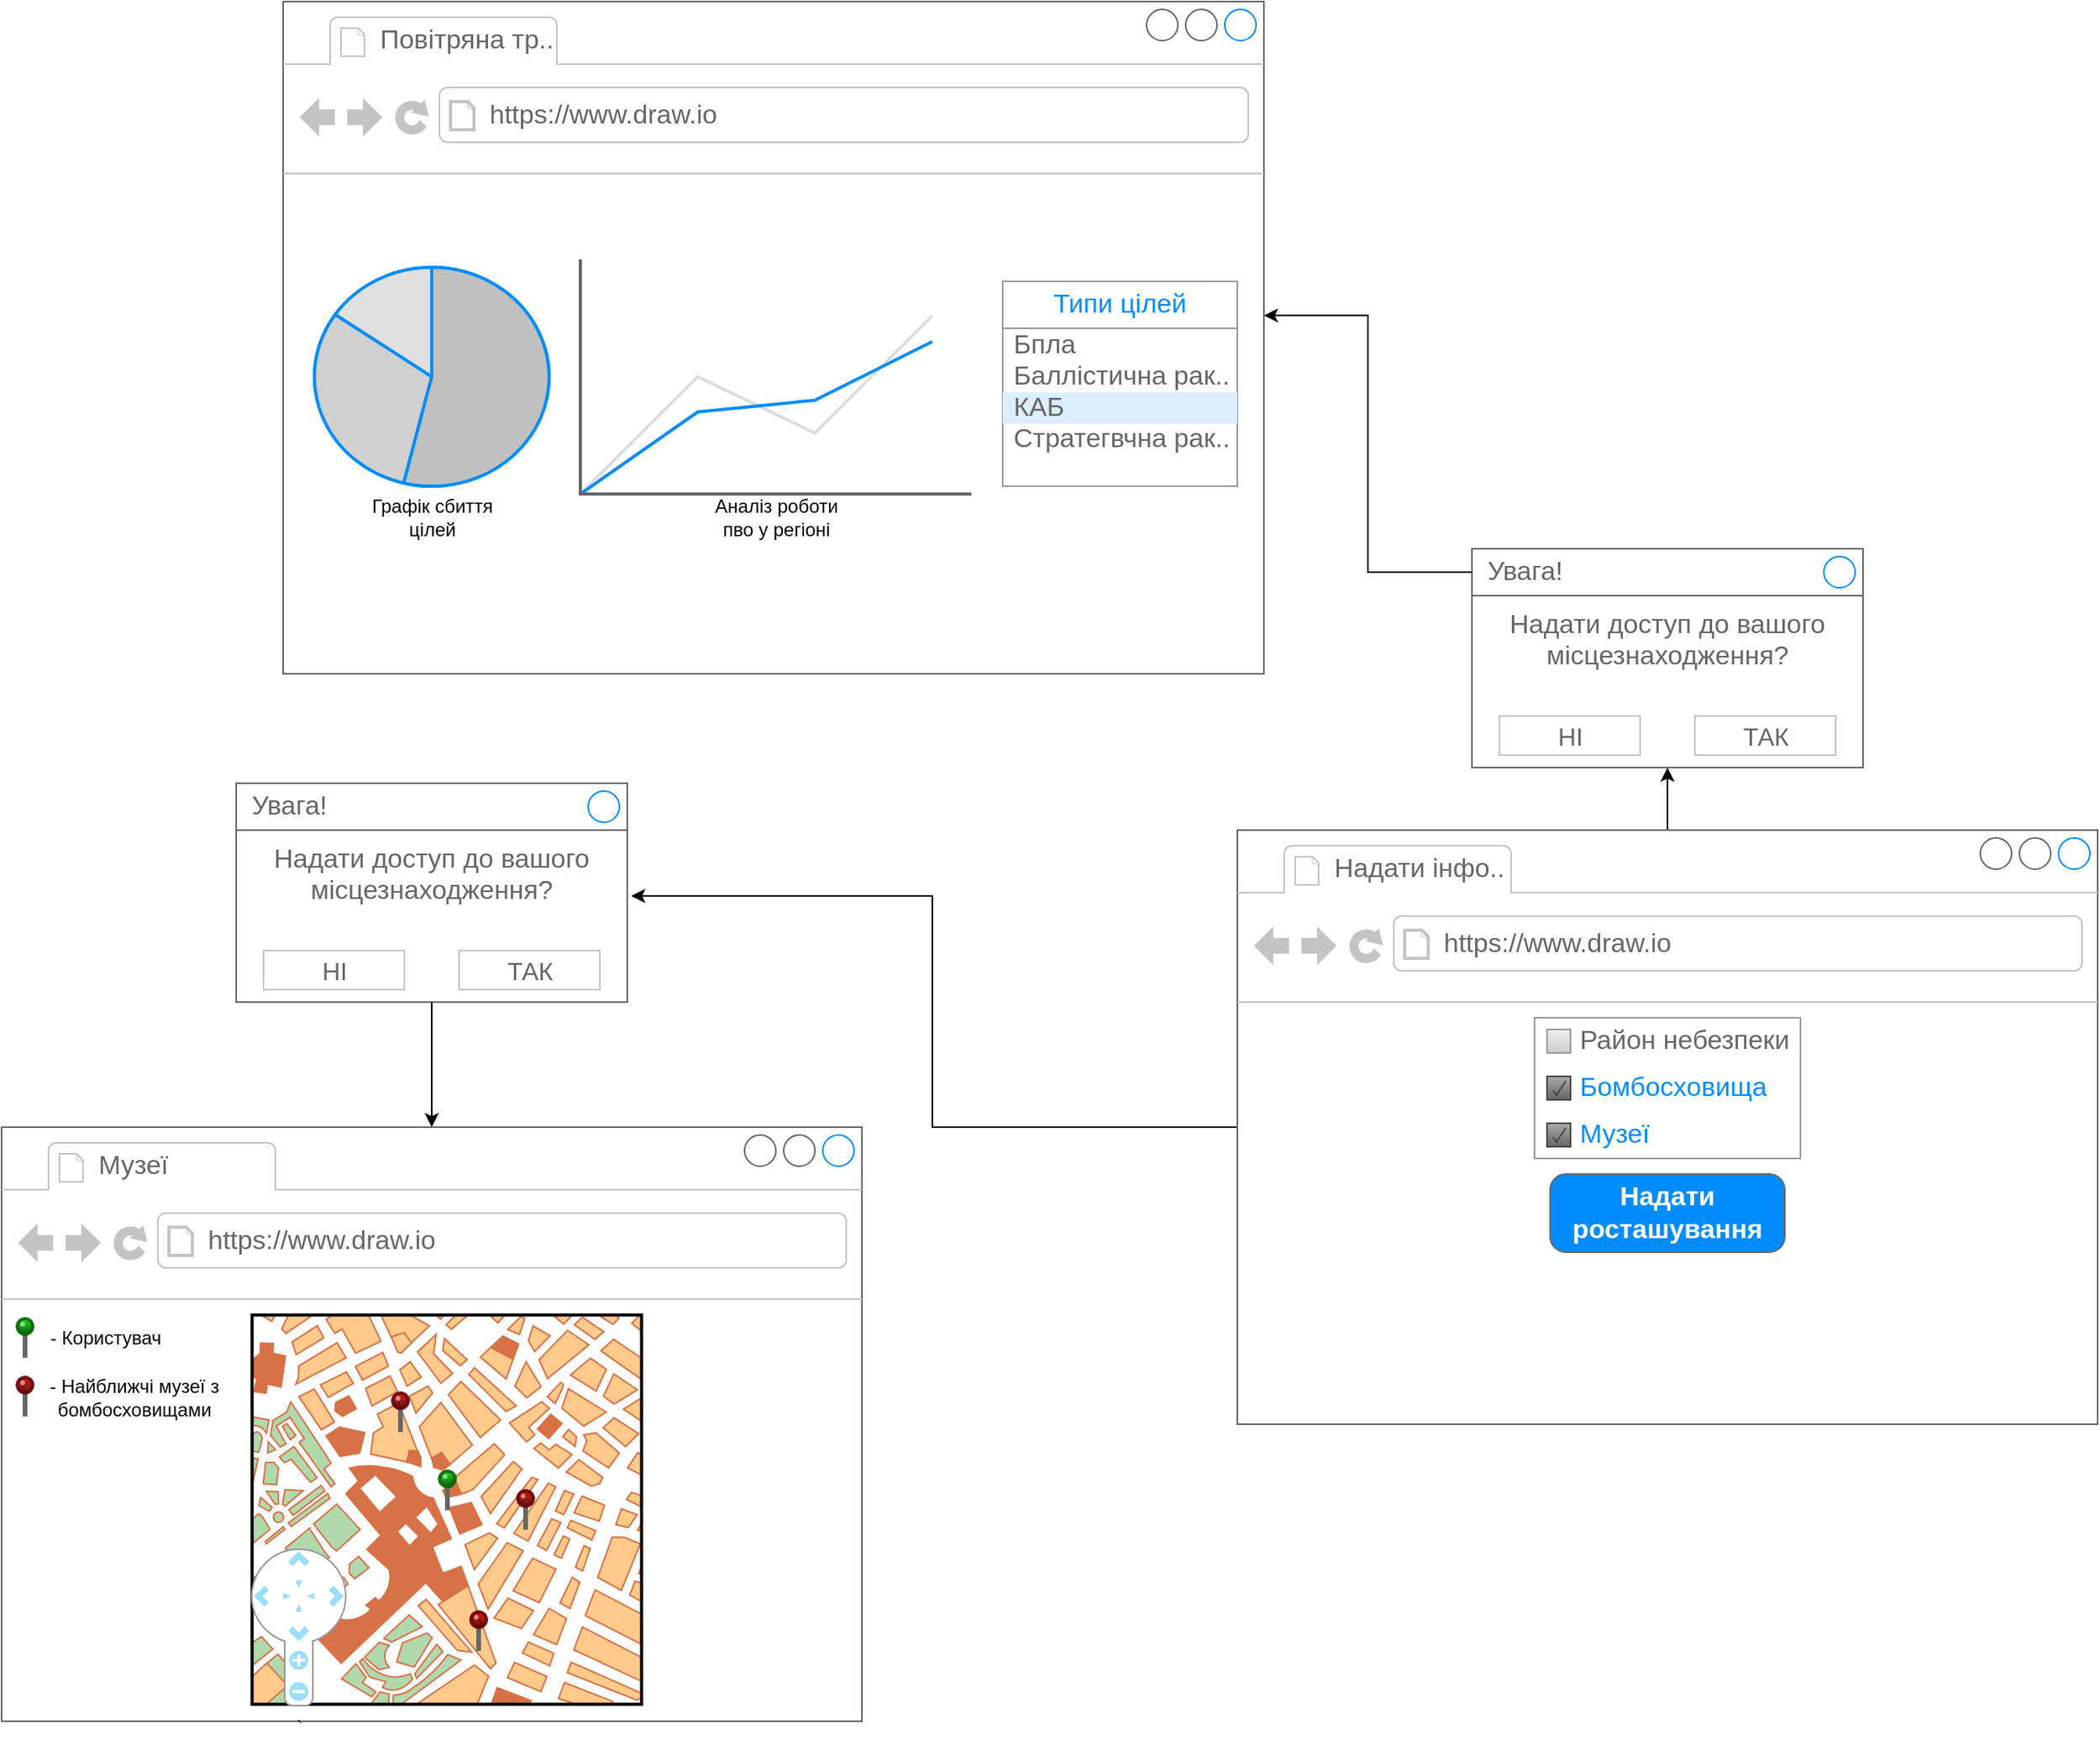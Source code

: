 <mxfile version="24.2.1" type="device">
  <diagram id="6rh-yDU9bg9o7tC9YSz5" name="Страница 1">
    <mxGraphModel dx="1358" dy="595" grid="1" gridSize="10" guides="1" tooltips="1" connect="1" arrows="1" fold="1" page="1" pageScale="1" pageWidth="827" pageHeight="1169" math="0" shadow="0">
      <root>
        <mxCell id="0" />
        <mxCell id="1" parent="0" />
        <mxCell id="Vda55GG6UmR4BVVqgREp-3" style="edgeStyle=orthogonalEdgeStyle;rounded=0;orthogonalLoop=1;jettySize=auto;html=1;" edge="1" parent="1" source="sW3L8a6gKehlJSTnEHbh-6" target="sW3L8a6gKehlJSTnEHbh-83">
          <mxGeometry relative="1" as="geometry" />
        </mxCell>
        <mxCell id="sW3L8a6gKehlJSTnEHbh-6" value="" style="strokeWidth=1;shadow=0;dashed=0;align=center;html=1;shape=mxgraph.mockup.containers.browserWindow;rSize=0;strokeColor=#666666;strokeColor2=#008cff;strokeColor3=#c4c4c4;mainText=,;recursiveResize=0;" parent="1" vertex="1">
          <mxGeometry x="810" y="580" width="550" height="380" as="geometry" />
        </mxCell>
        <mxCell id="sW3L8a6gKehlJSTnEHbh-7" value="Надати інфо.." style="strokeWidth=1;shadow=0;dashed=0;align=center;html=1;shape=mxgraph.mockup.containers.anchor;fontSize=17;fontColor=#666666;align=left;" parent="sW3L8a6gKehlJSTnEHbh-6" vertex="1">
          <mxGeometry x="60" y="12" width="110" height="26" as="geometry" />
        </mxCell>
        <mxCell id="sW3L8a6gKehlJSTnEHbh-8" value="https://www.draw.io" style="strokeWidth=1;shadow=0;dashed=0;align=center;html=1;shape=mxgraph.mockup.containers.anchor;rSize=0;fontSize=17;fontColor=#666666;align=left;" parent="sW3L8a6gKehlJSTnEHbh-6" vertex="1">
          <mxGeometry x="130" y="60" width="250" height="26" as="geometry" />
        </mxCell>
        <mxCell id="sW3L8a6gKehlJSTnEHbh-1" value="" style="strokeWidth=1;shadow=0;dashed=0;align=center;html=1;shape=mxgraph.mockup.forms.rrect;rSize=0;strokeColor=#999999;fillColor=#ffffff;recursiveResize=0;" parent="sW3L8a6gKehlJSTnEHbh-6" vertex="1">
          <mxGeometry x="190" y="120" width="170" height="90" as="geometry" />
        </mxCell>
        <mxCell id="sW3L8a6gKehlJSTnEHbh-2" value="Чистота повітря" style="strokeWidth=1;shadow=0;dashed=0;align=center;html=1;shape=mxgraph.mockup.forms.rrect;rSize=0;fillColor=#eeeeee;strokeColor=#999999;gradientColor=#cccccc;align=left;spacingLeft=4;fontSize=17;fontColor=#666666;labelPosition=right;" parent="sW3L8a6gKehlJSTnEHbh-1" vertex="1">
          <mxGeometry x="8" y="7.5" width="15" height="15" as="geometry" />
        </mxCell>
        <mxCell id="sW3L8a6gKehlJSTnEHbh-3" value="&lt;span style=&quot;color: rgb(0, 140, 255);&quot;&gt;Музеї&lt;/span&gt;" style="strokeWidth=1;shadow=0;dashed=0;align=center;html=1;shape=mxgraph.mockup.forms.rrect;rSize=0;fillColor=#eeeeee;strokeColor=#999999;gradientColor=#cccccc;align=left;spacingLeft=4;fontSize=17;fontColor=#666666;labelPosition=right;" parent="sW3L8a6gKehlJSTnEHbh-1" vertex="1">
          <mxGeometry x="8" y="37.5" width="15" height="15" as="geometry" />
        </mxCell>
        <mxCell id="sW3L8a6gKehlJSTnEHbh-4" value="Музеї" style="strokeWidth=1;shadow=0;dashed=0;align=center;html=1;shape=mxgraph.mockup.forms.checkbox;rSize=0;resizable=0;fillColor=#aaaaaa;strokeColor=#444444;gradientColor=#666666;align=left;spacingLeft=4;fontSize=17;fontColor=#008cff;labelPosition=right;" parent="sW3L8a6gKehlJSTnEHbh-1" vertex="1">
          <mxGeometry x="8" y="67.5" width="15" height="15" as="geometry" />
        </mxCell>
        <mxCell id="sW3L8a6gKehlJSTnEHbh-9" value="Надати ростошування" style="strokeWidth=1;shadow=0;dashed=0;align=center;html=1;shape=mxgraph.mockup.buttons.button;strokeColor=#666666;fontColor=#ffffff;mainText=;buttonStyle=round;fontSize=17;fontStyle=1;fillColor=#008cff;whiteSpace=wrap;" parent="sW3L8a6gKehlJSTnEHbh-6" vertex="1">
          <mxGeometry x="200" y="220" width="150" height="50" as="geometry" />
        </mxCell>
        <mxCell id="sW3L8a6gKehlJSTnEHbh-54" value="" style="strokeWidth=1;shadow=0;dashed=0;align=center;html=1;shape=mxgraph.mockup.containers.browserWindow;rSize=0;strokeColor=#666666;strokeColor2=#008cff;strokeColor3=#c4c4c4;mainText=,;recursiveResize=0;" parent="1" vertex="1">
          <mxGeometry x="20" y="770" width="550" height="380" as="geometry" />
        </mxCell>
        <mxCell id="sW3L8a6gKehlJSTnEHbh-55" value="Музеї" style="strokeWidth=1;shadow=0;dashed=0;align=center;html=1;shape=mxgraph.mockup.containers.anchor;fontSize=17;fontColor=#666666;align=left;" parent="sW3L8a6gKehlJSTnEHbh-54" vertex="1">
          <mxGeometry x="60" y="12" width="110" height="26" as="geometry" />
        </mxCell>
        <mxCell id="sW3L8a6gKehlJSTnEHbh-56" value="https://www.draw.io" style="strokeWidth=1;shadow=0;dashed=0;align=center;html=1;shape=mxgraph.mockup.containers.anchor;rSize=0;fontSize=17;fontColor=#666666;align=left;" parent="sW3L8a6gKehlJSTnEHbh-54" vertex="1">
          <mxGeometry x="130" y="60" width="250" height="26" as="geometry" />
        </mxCell>
        <mxCell id="sW3L8a6gKehlJSTnEHbh-57" value="" style="verticalLabelPosition=bottom;shadow=0;dashed=0;align=center;html=1;verticalAlign=top;strokeWidth=1;shape=mxgraph.mockup.misc.map;" parent="sW3L8a6gKehlJSTnEHbh-54" vertex="1">
          <mxGeometry x="160" y="120" width="250" height="250" as="geometry" />
        </mxCell>
        <mxCell id="sW3L8a6gKehlJSTnEHbh-58" value="" style="verticalLabelPosition=top;shadow=0;dashed=0;align=center;html=1;verticalAlign=bottom;strokeWidth=1;shape=mxgraph.mockup.misc.pin;fillColor2=#dd0000;fillColor3=#440000;strokeColor=#660000;" parent="sW3L8a6gKehlJSTnEHbh-54" vertex="1">
          <mxGeometry x="250" y="170" width="10" height="25" as="geometry" />
        </mxCell>
        <mxCell id="sW3L8a6gKehlJSTnEHbh-59" value="" style="verticalLabelPosition=top;shadow=0;dashed=0;align=center;html=1;verticalAlign=bottom;strokeWidth=1;shape=mxgraph.mockup.misc.pin;fillColor2=#dd0000;fillColor3=#440000;strokeColor=#660000;" parent="sW3L8a6gKehlJSTnEHbh-54" vertex="1">
          <mxGeometry x="330" y="232.5" width="10" height="25" as="geometry" />
        </mxCell>
        <mxCell id="sW3L8a6gKehlJSTnEHbh-61" value="&amp;nbsp;- Користувач" style="text;html=1;strokeColor=none;fillColor=none;align=center;verticalAlign=middle;whiteSpace=wrap;rounded=0;" parent="sW3L8a6gKehlJSTnEHbh-54" vertex="1">
          <mxGeometry x="10" y="120" width="110" height="30" as="geometry" />
        </mxCell>
        <mxCell id="sW3L8a6gKehlJSTnEHbh-63" value="" style="verticalLabelPosition=top;shadow=0;dashed=0;align=center;html=1;verticalAlign=bottom;strokeWidth=1;shape=mxgraph.mockup.misc.pin;fillColor2=#dd0000;fillColor3=#440000;strokeColor=#660000;" parent="sW3L8a6gKehlJSTnEHbh-54" vertex="1">
          <mxGeometry x="10" y="160" width="10" height="25" as="geometry" />
        </mxCell>
        <mxCell id="sW3L8a6gKehlJSTnEHbh-64" value="- Найближчі музеї з бомбосховищами" style="text;html=1;strokeColor=none;fillColor=none;align=center;verticalAlign=middle;whiteSpace=wrap;rounded=0;" parent="sW3L8a6gKehlJSTnEHbh-54" vertex="1">
          <mxGeometry x="10" y="157.5" width="150" height="30" as="geometry" />
        </mxCell>
        <mxCell id="Vda55GG6UmR4BVVqgREp-7" value="`" style="verticalLabelPosition=bottom;shadow=0;dashed=0;align=center;html=1;verticalAlign=top;strokeWidth=1;shape=mxgraph.mockup.navigation.mapNavigator;fillColor2=#99ddff;strokeColor2=none;strokeColor3=#ffffff;strokeColor=#999999;" vertex="1" parent="sW3L8a6gKehlJSTnEHbh-54">
          <mxGeometry x="160" y="270" width="60" height="100" as="geometry" />
        </mxCell>
        <mxCell id="Vda55GG6UmR4BVVqgREp-9" value="" style="verticalLabelPosition=top;shadow=0;dashed=0;align=center;html=1;verticalAlign=bottom;strokeWidth=1;shape=mxgraph.mockup.misc.pin;fillColor2=#00dd00;fillColor3=#004400;strokeColor=#006600;" vertex="1" parent="sW3L8a6gKehlJSTnEHbh-54">
          <mxGeometry x="280" y="220" width="10" height="25" as="geometry" />
        </mxCell>
        <mxCell id="Vda55GG6UmR4BVVqgREp-10" value="" style="verticalLabelPosition=top;shadow=0;dashed=0;align=center;html=1;verticalAlign=bottom;strokeWidth=1;shape=mxgraph.mockup.misc.pin;fillColor2=#00dd00;fillColor3=#004400;strokeColor=#006600;" vertex="1" parent="sW3L8a6gKehlJSTnEHbh-54">
          <mxGeometry x="10" y="122.5" width="10" height="25" as="geometry" />
        </mxCell>
        <mxCell id="Vda55GG6UmR4BVVqgREp-65" value="" style="verticalLabelPosition=top;shadow=0;dashed=0;align=center;html=1;verticalAlign=bottom;strokeWidth=1;shape=mxgraph.mockup.misc.pin;fillColor2=#dd0000;fillColor3=#440000;strokeColor=#660000;" vertex="1" parent="sW3L8a6gKehlJSTnEHbh-54">
          <mxGeometry x="300" y="310" width="10" height="25" as="geometry" />
        </mxCell>
        <mxCell id="sW3L8a6gKehlJSTnEHbh-65" value="Надати доступ до вашого місцезнаходження?" style="strokeWidth=1;shadow=0;dashed=0;align=center;html=1;shape=mxgraph.mockup.containers.rrect;rSize=0;strokeColor=#666666;fontColor=#666666;fontSize=17;verticalAlign=top;whiteSpace=wrap;fillColor=#ffffff;spacingTop=32;" parent="1" vertex="1">
          <mxGeometry x="170" y="550" width="250" height="140" as="geometry" />
        </mxCell>
        <mxCell id="sW3L8a6gKehlJSTnEHbh-66" value="Увага!" style="strokeWidth=1;shadow=0;dashed=0;align=center;html=1;shape=mxgraph.mockup.containers.rrect;rSize=0;fontSize=17;fontColor=#666666;strokeColor=#666666;align=left;spacingLeft=8;fillColor=none;resizeWidth=1;" parent="sW3L8a6gKehlJSTnEHbh-65" vertex="1">
          <mxGeometry width="250" height="30" relative="1" as="geometry" />
        </mxCell>
        <mxCell id="sW3L8a6gKehlJSTnEHbh-67" value="" style="shape=ellipse;strokeColor=#008cff;resizable=0;fillColor=none;html=1;" parent="sW3L8a6gKehlJSTnEHbh-66" vertex="1">
          <mxGeometry x="1" y="0.5" width="20" height="20" relative="1" as="geometry">
            <mxPoint x="-25" y="-10" as="offset" />
          </mxGeometry>
        </mxCell>
        <mxCell id="sW3L8a6gKehlJSTnEHbh-68" value="НІ" style="strokeWidth=1;shadow=0;dashed=0;align=center;html=1;shape=mxgraph.mockup.containers.rrect;rSize=0;fontSize=16;fontColor=#666666;strokeColor=#c4c4c4;whiteSpace=wrap;fillColor=none;" parent="sW3L8a6gKehlJSTnEHbh-65" vertex="1">
          <mxGeometry x="0.25" y="1" width="90" height="25" relative="1" as="geometry">
            <mxPoint x="-45" y="-33" as="offset" />
          </mxGeometry>
        </mxCell>
        <mxCell id="sW3L8a6gKehlJSTnEHbh-69" value="ТАК" style="strokeWidth=1;shadow=0;dashed=0;align=center;html=1;shape=mxgraph.mockup.containers.rrect;rSize=0;fontSize=16;fontColor=#666666;strokeColor=#c4c4c4;whiteSpace=wrap;fillColor=none;" parent="sW3L8a6gKehlJSTnEHbh-65" vertex="1">
          <mxGeometry x="0.75" y="1" width="90" height="25" relative="1" as="geometry">
            <mxPoint x="-45" y="-33" as="offset" />
          </mxGeometry>
        </mxCell>
        <mxCell id="sW3L8a6gKehlJSTnEHbh-70" value="" style="endArrow=classic;html=1;rounded=0;exitX=0.5;exitY=1.001;exitDx=0;exitDy=0;exitPerimeter=0;" parent="1" source="sW3L8a6gKehlJSTnEHbh-65" target="sW3L8a6gKehlJSTnEHbh-54" edge="1">
          <mxGeometry width="50" height="50" relative="1" as="geometry">
            <mxPoint x="400" y="860" as="sourcePoint" />
            <mxPoint x="450" y="810" as="targetPoint" />
          </mxGeometry>
        </mxCell>
        <mxCell id="sW3L8a6gKehlJSTnEHbh-72" value="" style="strokeWidth=1;shadow=0;dashed=0;align=center;html=1;shape=mxgraph.mockup.containers.browserWindow;rSize=0;strokeColor=#666666;strokeColor2=#008cff;strokeColor3=#c4c4c4;mainText=,;recursiveResize=0;" parent="1" vertex="1">
          <mxGeometry x="200" y="50" width="627" height="430" as="geometry" />
        </mxCell>
        <mxCell id="sW3L8a6gKehlJSTnEHbh-73" value="Повітряна тр.." style="strokeWidth=1;shadow=0;dashed=0;align=center;html=1;shape=mxgraph.mockup.containers.anchor;fontSize=17;fontColor=#666666;align=left;" parent="sW3L8a6gKehlJSTnEHbh-72" vertex="1">
          <mxGeometry x="60" y="12" width="110" height="26" as="geometry" />
        </mxCell>
        <mxCell id="sW3L8a6gKehlJSTnEHbh-74" value="https://www.draw.io" style="strokeWidth=1;shadow=0;dashed=0;align=center;html=1;shape=mxgraph.mockup.containers.anchor;rSize=0;fontSize=17;fontColor=#666666;align=left;" parent="sW3L8a6gKehlJSTnEHbh-72" vertex="1">
          <mxGeometry x="130" y="60" width="250" height="26" as="geometry" />
        </mxCell>
        <mxCell id="sW3L8a6gKehlJSTnEHbh-90" value="" style="verticalLabelPosition=bottom;shadow=0;dashed=0;align=center;html=1;verticalAlign=top;strokeWidth=1;shape=mxgraph.mockup.graphics.pieChart;strokeColor=#008cff;parts=10,20,35;partColors=#e0e0e0,#d0d0d0,#c0c0c0,#b0b0b0,#a0a0a0;strokeWidth=2;" parent="sW3L8a6gKehlJSTnEHbh-72" vertex="1">
          <mxGeometry x="20" y="170" width="150" height="140" as="geometry" />
        </mxCell>
        <mxCell id="Vda55GG6UmR4BVVqgREp-66" value="" style="strokeWidth=1;shadow=0;dashed=0;align=center;html=1;shape=mxgraph.mockup.forms.rrect;rSize=0;strokeColor=#999999;fillColor=#ffffff;" vertex="1" parent="sW3L8a6gKehlJSTnEHbh-72">
          <mxGeometry x="460" y="180" width="150" height="130" as="geometry" />
        </mxCell>
        <mxCell id="Vda55GG6UmR4BVVqgREp-67" value="Типи цілей" style="strokeWidth=1;shadow=0;dashed=0;align=center;html=1;shape=mxgraph.mockup.forms.rrect;rSize=0;strokeColor=#999999;fontColor=#008cff;fontSize=17;fillColor=#ffffff;resizeWidth=1;whiteSpace=wrap;" vertex="1" parent="Vda55GG6UmR4BVVqgREp-66">
          <mxGeometry width="150" height="30" relative="1" as="geometry">
            <mxPoint y="-1" as="offset" />
          </mxGeometry>
        </mxCell>
        <mxCell id="Vda55GG6UmR4BVVqgREp-68" value="Бпла" style="strokeWidth=1;shadow=0;dashed=0;align=center;html=1;shape=mxgraph.mockup.forms.anchor;fontSize=17;fontColor=#666666;align=left;spacingLeft=5;resizeWidth=1;whiteSpace=wrap;" vertex="1" parent="Vda55GG6UmR4BVVqgREp-66">
          <mxGeometry width="150" height="20" relative="1" as="geometry">
            <mxPoint y="30" as="offset" />
          </mxGeometry>
        </mxCell>
        <mxCell id="Vda55GG6UmR4BVVqgREp-69" value="Баллістична рак.." style="strokeWidth=1;shadow=0;dashed=0;align=center;html=1;shape=mxgraph.mockup.forms.anchor;fontSize=17;fontColor=#666666;align=left;spacingLeft=5;resizeWidth=1;whiteSpace=wrap;" vertex="1" parent="Vda55GG6UmR4BVVqgREp-66">
          <mxGeometry width="150" height="20" relative="1" as="geometry">
            <mxPoint y="50" as="offset" />
          </mxGeometry>
        </mxCell>
        <mxCell id="Vda55GG6UmR4BVVqgREp-70" value="КАБ" style="strokeWidth=1;shadow=0;dashed=0;align=center;html=1;shape=mxgraph.mockup.forms.rrect;rSize=0;fontSize=17;fontColor=#666666;align=left;spacingLeft=5;fillColor=#ddeeff;strokeColor=none;resizeWidth=1;whiteSpace=wrap;" vertex="1" parent="Vda55GG6UmR4BVVqgREp-66">
          <mxGeometry width="150" height="20" relative="1" as="geometry">
            <mxPoint y="70" as="offset" />
          </mxGeometry>
        </mxCell>
        <mxCell id="Vda55GG6UmR4BVVqgREp-71" value="Стратегвчна рак.." style="strokeWidth=1;shadow=0;dashed=0;align=center;html=1;shape=mxgraph.mockup.forms.anchor;fontSize=17;fontColor=#666666;align=left;spacingLeft=5;resizeWidth=1;whiteSpace=wrap;" vertex="1" parent="Vda55GG6UmR4BVVqgREp-66">
          <mxGeometry width="150" height="20" relative="1" as="geometry">
            <mxPoint y="90" as="offset" />
          </mxGeometry>
        </mxCell>
        <mxCell id="Vda55GG6UmR4BVVqgREp-72" value="Графік сбиття цілей" style="text;html=1;align=center;verticalAlign=middle;whiteSpace=wrap;rounded=0;" vertex="1" parent="sW3L8a6gKehlJSTnEHbh-72">
          <mxGeometry x="52.5" y="315" width="85" height="30" as="geometry" />
        </mxCell>
        <mxCell id="Vda55GG6UmR4BVVqgREp-73" value="" style="verticalLabelPosition=bottom;shadow=0;dashed=0;align=center;html=1;verticalAlign=top;strokeWidth=1;shape=mxgraph.mockup.graphics.lineChart;strokeColor=none;strokeColor2=#666666;strokeColor3=#008cff;strokeColor4=#dddddd;" vertex="1" parent="sW3L8a6gKehlJSTnEHbh-72">
          <mxGeometry x="190" y="165" width="250" height="150" as="geometry" />
        </mxCell>
        <mxCell id="Vda55GG6UmR4BVVqgREp-74" value="Аналіз роботи пво у регіоні" style="text;html=1;align=center;verticalAlign=middle;whiteSpace=wrap;rounded=0;" vertex="1" parent="sW3L8a6gKehlJSTnEHbh-72">
          <mxGeometry x="272.5" y="315" width="85" height="30" as="geometry" />
        </mxCell>
        <mxCell id="sW3L8a6gKehlJSTnEHbh-83" value="Надати доступ до вашого місцезнаходження?" style="strokeWidth=1;shadow=0;dashed=0;align=center;html=1;shape=mxgraph.mockup.containers.rrect;rSize=0;strokeColor=#666666;fontColor=#666666;fontSize=17;verticalAlign=top;whiteSpace=wrap;fillColor=#ffffff;spacingTop=32;" parent="1" vertex="1">
          <mxGeometry x="960" y="400" width="250" height="140" as="geometry" />
        </mxCell>
        <mxCell id="sW3L8a6gKehlJSTnEHbh-84" value="Увага!" style="strokeWidth=1;shadow=0;dashed=0;align=center;html=1;shape=mxgraph.mockup.containers.rrect;rSize=0;fontSize=17;fontColor=#666666;strokeColor=#666666;align=left;spacingLeft=8;fillColor=none;resizeWidth=1;" parent="sW3L8a6gKehlJSTnEHbh-83" vertex="1">
          <mxGeometry width="250" height="30" relative="1" as="geometry" />
        </mxCell>
        <mxCell id="sW3L8a6gKehlJSTnEHbh-85" value="" style="shape=ellipse;strokeColor=#008cff;resizable=0;fillColor=none;html=1;" parent="sW3L8a6gKehlJSTnEHbh-84" vertex="1">
          <mxGeometry x="1" y="0.5" width="20" height="20" relative="1" as="geometry">
            <mxPoint x="-25" y="-10" as="offset" />
          </mxGeometry>
        </mxCell>
        <mxCell id="sW3L8a6gKehlJSTnEHbh-86" value="НІ" style="strokeWidth=1;shadow=0;dashed=0;align=center;html=1;shape=mxgraph.mockup.containers.rrect;rSize=0;fontSize=16;fontColor=#666666;strokeColor=#c4c4c4;whiteSpace=wrap;fillColor=none;" parent="sW3L8a6gKehlJSTnEHbh-83" vertex="1">
          <mxGeometry x="0.25" y="1" width="90" height="25" relative="1" as="geometry">
            <mxPoint x="-45" y="-33" as="offset" />
          </mxGeometry>
        </mxCell>
        <mxCell id="sW3L8a6gKehlJSTnEHbh-87" value="ТАК" style="strokeWidth=1;shadow=0;dashed=0;align=center;html=1;shape=mxgraph.mockup.containers.rrect;rSize=0;fontSize=16;fontColor=#666666;strokeColor=#c4c4c4;whiteSpace=wrap;fillColor=none;" parent="sW3L8a6gKehlJSTnEHbh-83" vertex="1">
          <mxGeometry x="0.75" y="1" width="90" height="25" relative="1" as="geometry">
            <mxPoint x="-45" y="-33" as="offset" />
          </mxGeometry>
        </mxCell>
        <mxCell id="Vda55GG6UmR4BVVqgREp-2" style="edgeStyle=orthogonalEdgeStyle;rounded=0;orthogonalLoop=1;jettySize=auto;html=1;entryX=1.01;entryY=0.515;entryDx=0;entryDy=0;entryPerimeter=0;" edge="1" parent="1" source="sW3L8a6gKehlJSTnEHbh-6" target="sW3L8a6gKehlJSTnEHbh-65">
          <mxGeometry relative="1" as="geometry" />
        </mxCell>
        <mxCell id="Vda55GG6UmR4BVVqgREp-5" style="edgeStyle=orthogonalEdgeStyle;rounded=0;orthogonalLoop=1;jettySize=auto;html=1;entryX=1;entryY=0.467;entryDx=0;entryDy=0;entryPerimeter=0;" edge="1" parent="1" source="sW3L8a6gKehlJSTnEHbh-84" target="sW3L8a6gKehlJSTnEHbh-72">
          <mxGeometry relative="1" as="geometry" />
        </mxCell>
        <mxCell id="Vda55GG6UmR4BVVqgREp-22" value="" style="strokeWidth=1;shadow=0;dashed=0;align=center;html=1;shape=mxgraph.mockup.containers.browserWindow;rSize=0;strokeColor=#666666;strokeColor2=#008cff;strokeColor3=#c4c4c4;mainText=,;recursiveResize=0;" vertex="1" parent="1">
          <mxGeometry x="810" y="580" width="550" height="380" as="geometry" />
        </mxCell>
        <mxCell id="Vda55GG6UmR4BVVqgREp-23" value="Надати інфо.." style="strokeWidth=1;shadow=0;dashed=0;align=center;html=1;shape=mxgraph.mockup.containers.anchor;fontSize=17;fontColor=#666666;align=left;" vertex="1" parent="Vda55GG6UmR4BVVqgREp-22">
          <mxGeometry x="60" y="12" width="110" height="26" as="geometry" />
        </mxCell>
        <mxCell id="Vda55GG6UmR4BVVqgREp-24" value="https://www.draw.io" style="strokeWidth=1;shadow=0;dashed=0;align=center;html=1;shape=mxgraph.mockup.containers.anchor;rSize=0;fontSize=17;fontColor=#666666;align=left;" vertex="1" parent="Vda55GG6UmR4BVVqgREp-22">
          <mxGeometry x="130" y="60" width="250" height="26" as="geometry" />
        </mxCell>
        <mxCell id="Vda55GG6UmR4BVVqgREp-25" value="" style="strokeWidth=1;shadow=0;dashed=0;align=center;html=1;shape=mxgraph.mockup.forms.rrect;rSize=0;strokeColor=#999999;fillColor=#ffffff;recursiveResize=0;" vertex="1" parent="Vda55GG6UmR4BVVqgREp-22">
          <mxGeometry x="190" y="120" width="170" height="90" as="geometry" />
        </mxCell>
        <mxCell id="Vda55GG6UmR4BVVqgREp-26" value="Район небезпеки" style="strokeWidth=1;shadow=0;dashed=0;align=center;html=1;shape=mxgraph.mockup.forms.rrect;rSize=0;fillColor=#eeeeee;strokeColor=#999999;gradientColor=#cccccc;align=left;spacingLeft=4;fontSize=17;fontColor=#666666;labelPosition=right;" vertex="1" parent="Vda55GG6UmR4BVVqgREp-25">
          <mxGeometry x="8" y="7.5" width="15" height="15" as="geometry" />
        </mxCell>
        <mxCell id="Vda55GG6UmR4BVVqgREp-27" value="" style="strokeWidth=1;shadow=0;dashed=0;align=center;html=1;shape=mxgraph.mockup.forms.rrect;rSize=0;fillColor=#eeeeee;strokeColor=#999999;gradientColor=#cccccc;align=left;spacingLeft=4;fontSize=17;fontColor=#666666;labelPosition=right;" vertex="1" parent="Vda55GG6UmR4BVVqgREp-25">
          <mxGeometry x="8" y="37.5" width="15" height="15" as="geometry" />
        </mxCell>
        <mxCell id="Vda55GG6UmR4BVVqgREp-28" value="Музеї" style="strokeWidth=1;shadow=0;dashed=0;align=center;html=1;shape=mxgraph.mockup.forms.checkbox;rSize=0;resizable=0;fillColor=#aaaaaa;strokeColor=#444444;gradientColor=#666666;align=left;spacingLeft=4;fontSize=17;fontColor=#008cff;labelPosition=right;" vertex="1" parent="Vda55GG6UmR4BVVqgREp-25">
          <mxGeometry x="8" y="67.5" width="15" height="15" as="geometry" />
        </mxCell>
        <mxCell id="Vda55GG6UmR4BVVqgREp-49" value="Бомбосховища" style="strokeWidth=1;shadow=0;dashed=0;align=center;html=1;shape=mxgraph.mockup.forms.checkbox;rSize=0;resizable=0;fillColor=#aaaaaa;strokeColor=#444444;gradientColor=#666666;align=left;spacingLeft=4;fontSize=17;fontColor=#008cff;labelPosition=right;" vertex="1" parent="Vda55GG6UmR4BVVqgREp-25">
          <mxGeometry x="8" y="37.5" width="15" height="15" as="geometry" />
        </mxCell>
        <mxCell id="Vda55GG6UmR4BVVqgREp-29" value="Надати росташування" style="strokeWidth=1;shadow=0;dashed=0;align=center;html=1;shape=mxgraph.mockup.buttons.button;strokeColor=#666666;fontColor=#ffffff;mainText=;buttonStyle=round;fontSize=17;fontStyle=1;fillColor=#008cff;whiteSpace=wrap;" vertex="1" parent="Vda55GG6UmR4BVVqgREp-22">
          <mxGeometry x="200" y="220" width="150" height="50" as="geometry" />
        </mxCell>
      </root>
    </mxGraphModel>
  </diagram>
</mxfile>
